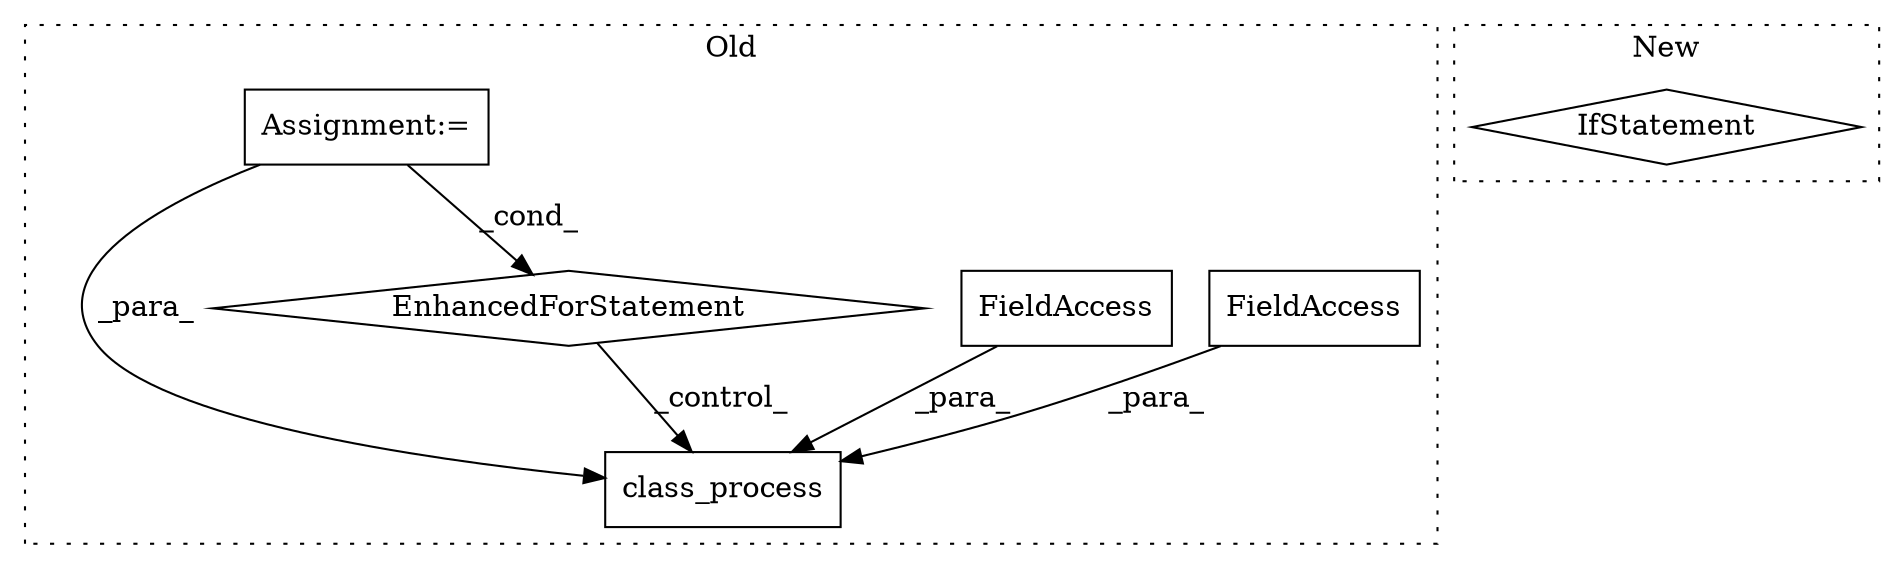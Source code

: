 digraph G {
subgraph cluster0 {
1 [label="class_process" a="32" s="2330,2375" l="14,1" shape="box"];
3 [label="EnhancedForStatement" a="70" s="2214,2318" l="57,2" shape="diamond"];
4 [label="FieldAccess" a="22" s="2359" l="12" shape="box"];
5 [label="FieldAccess" a="22" s="2372" l="3" shape="box"];
6 [label="Assignment:=" a="7" s="2067" l="1" shape="box"];
label = "Old";
style="dotted";
}
subgraph cluster1 {
2 [label="IfStatement" a="25" s="2610" l="47" shape="diamond"];
label = "New";
style="dotted";
}
3 -> 1 [label="_control_"];
4 -> 1 [label="_para_"];
5 -> 1 [label="_para_"];
6 -> 1 [label="_para_"];
6 -> 3 [label="_cond_"];
}